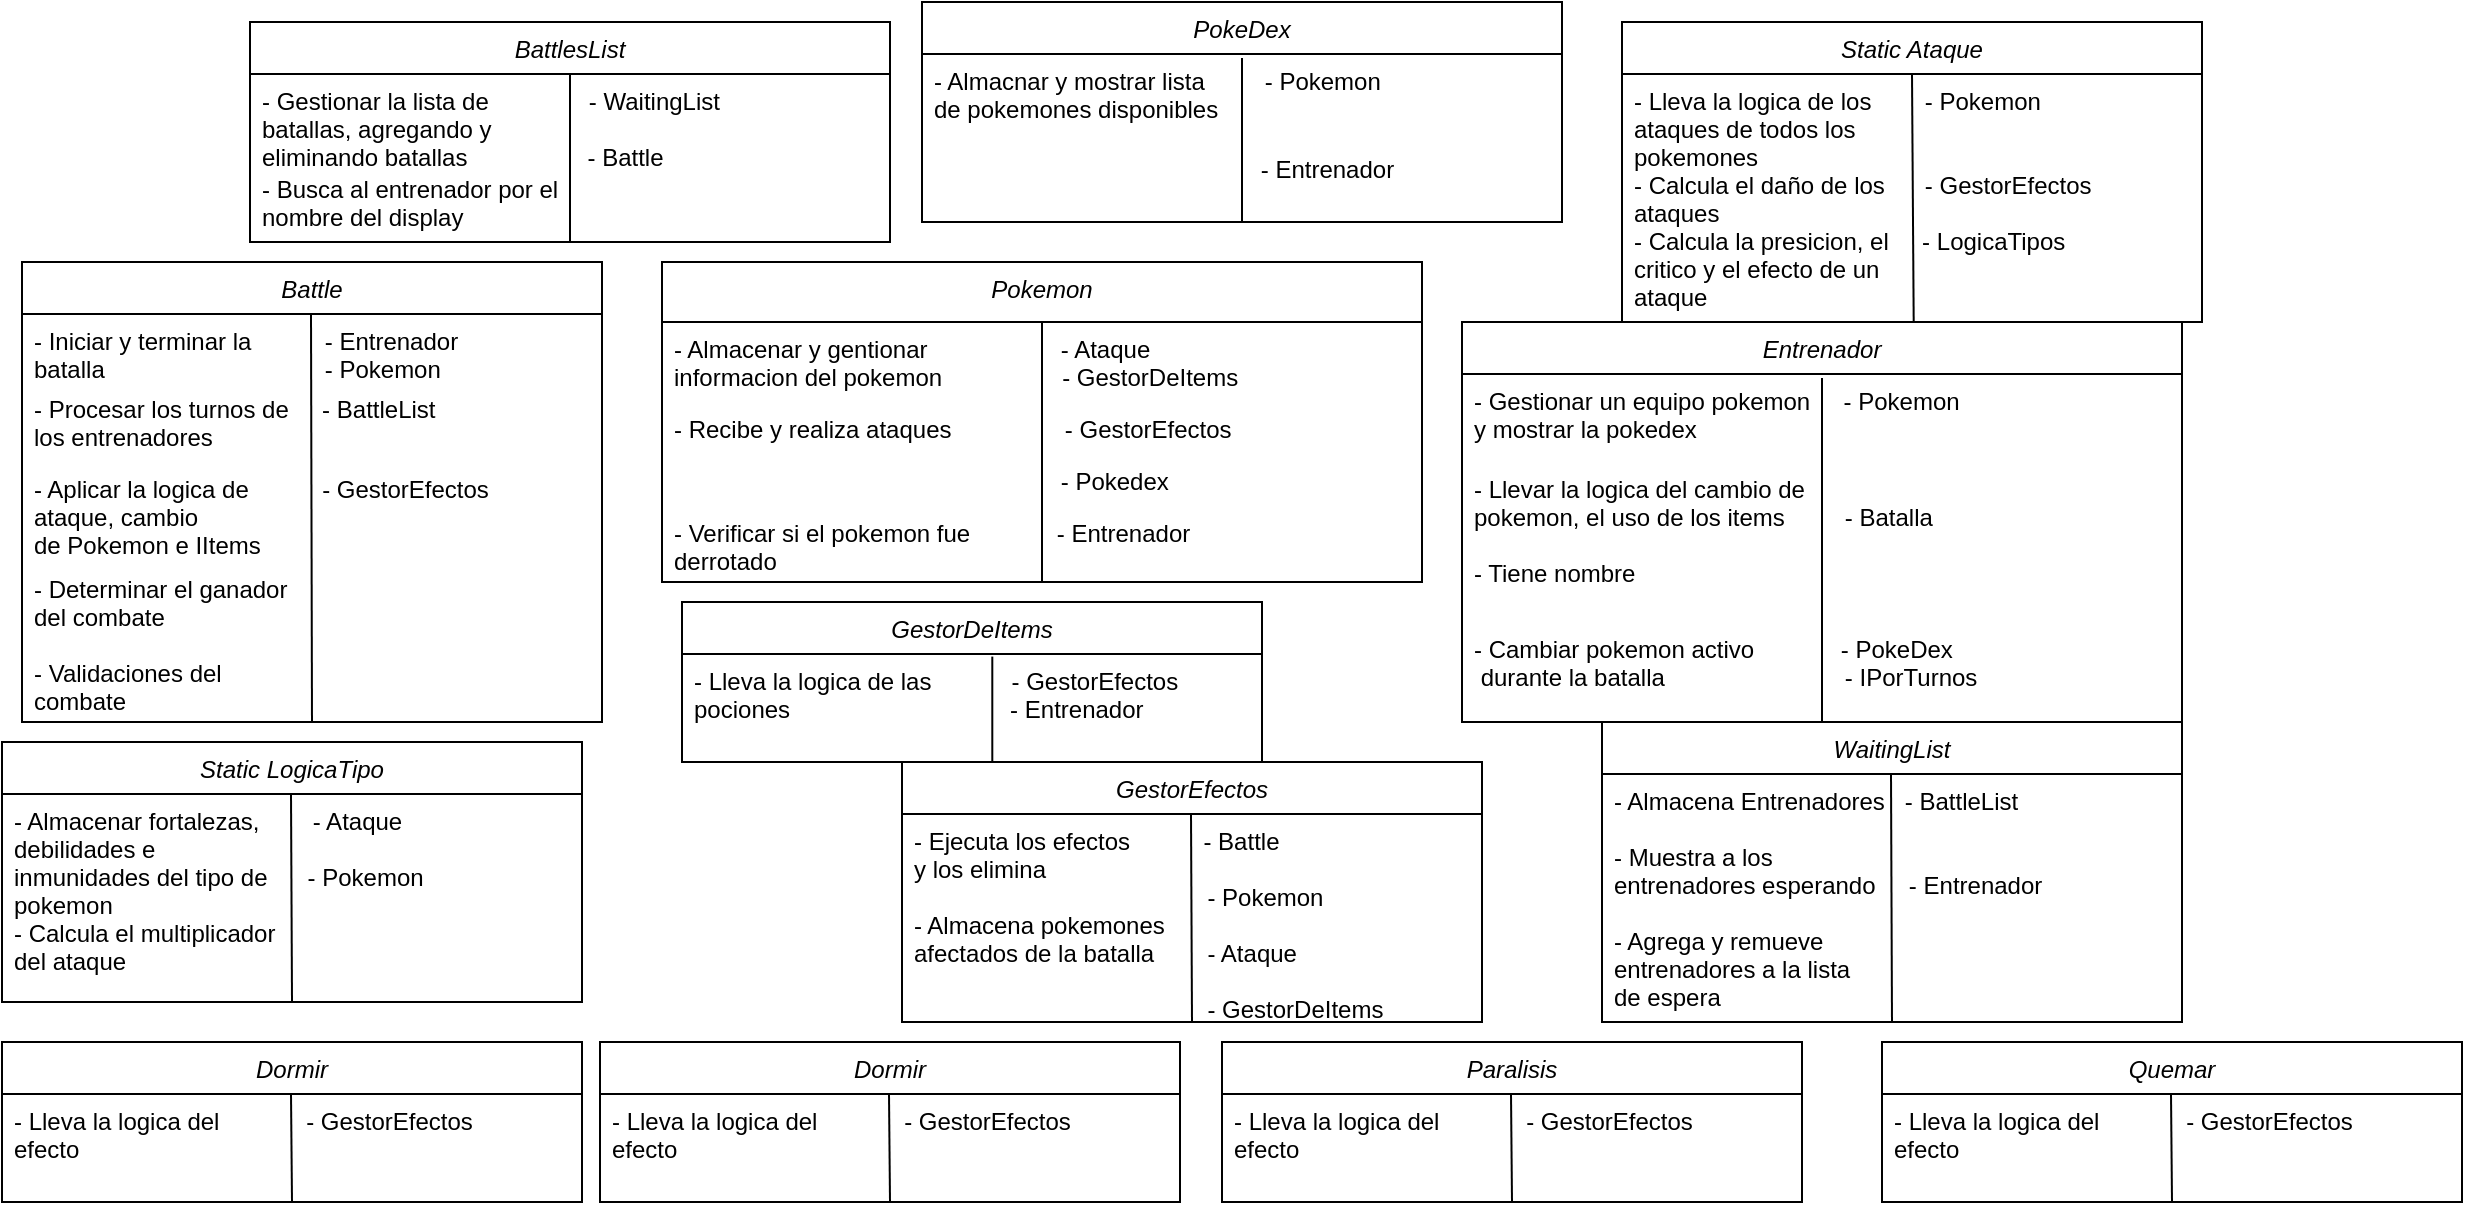 <mxfile version="24.7.17">
  <diagram id="C5RBs43oDa-KdzZeNtuy" name="Page-1">
    <mxGraphModel dx="2120" dy="639" grid="1" gridSize="10" guides="1" tooltips="1" connect="1" arrows="1" fold="1" page="1" pageScale="1" pageWidth="827" pageHeight="1169" math="0" shadow="0">
      <root>
        <mxCell id="WIyWlLk6GJQsqaUBKTNV-0" />
        <mxCell id="WIyWlLk6GJQsqaUBKTNV-1" parent="WIyWlLk6GJQsqaUBKTNV-0" />
        <mxCell id="zkfFHV4jXpPFQw0GAbJ--0" value="Pokemon" style="swimlane;fontStyle=2;align=center;verticalAlign=top;childLayout=stackLayout;horizontal=1;startSize=30;horizontalStack=0;resizeParent=1;resizeLast=0;collapsible=1;marginBottom=0;rounded=0;shadow=0;strokeWidth=1;" parent="WIyWlLk6GJQsqaUBKTNV-1" vertex="1">
          <mxGeometry x="300" y="170" width="380" height="160" as="geometry">
            <mxRectangle x="230" y="140" width="160" height="26" as="alternateBounds" />
          </mxGeometry>
        </mxCell>
        <mxCell id="zkfFHV4jXpPFQw0GAbJ--1" value="- Almacenar y gentionar                    - Ataque&#xa;informacion del pokemon                  - GestorDeItems                  " style="text;align=left;verticalAlign=top;spacingLeft=4;spacingRight=4;overflow=hidden;rotatable=0;points=[[0,0.5],[1,0.5]];portConstraint=eastwest;" parent="zkfFHV4jXpPFQw0GAbJ--0" vertex="1">
          <mxGeometry y="30" width="380" height="40" as="geometry" />
        </mxCell>
        <mxCell id="6fUTlpf4RYFusp5NiyDY-0" value="" style="endArrow=none;html=1;rounded=0;entryX=0.5;entryY=1;entryDx=0;entryDy=0;" parent="zkfFHV4jXpPFQw0GAbJ--0" target="zkfFHV4jXpPFQw0GAbJ--0" edge="1">
          <mxGeometry width="50" height="50" relative="1" as="geometry">
            <mxPoint x="190" y="30" as="sourcePoint" />
            <mxPoint x="144.5" y="116" as="targetPoint" />
          </mxGeometry>
        </mxCell>
        <mxCell id="zkfFHV4jXpPFQw0GAbJ--2" value="- Recibe y realiza ataques                 - GestorEfectos" style="text;align=left;verticalAlign=top;spacingLeft=4;spacingRight=4;overflow=hidden;rotatable=0;points=[[0,0.5],[1,0.5]];portConstraint=eastwest;rounded=0;shadow=0;html=0;" parent="zkfFHV4jXpPFQw0GAbJ--0" vertex="1">
          <mxGeometry y="70" width="380" height="26" as="geometry" />
        </mxCell>
        <mxCell id="zkfFHV4jXpPFQw0GAbJ--3" value="                                                          - Pokedex" style="text;align=left;verticalAlign=top;spacingLeft=4;spacingRight=4;overflow=hidden;rotatable=0;points=[[0,0.5],[1,0.5]];portConstraint=eastwest;rounded=0;shadow=0;html=0;" parent="zkfFHV4jXpPFQw0GAbJ--0" vertex="1">
          <mxGeometry y="96" width="380" height="26" as="geometry" />
        </mxCell>
        <mxCell id="zkfFHV4jXpPFQw0GAbJ--5" value="- Verificar si el pokemon fue             - Entrenador&#xa;derrotado" style="text;align=left;verticalAlign=top;spacingLeft=4;spacingRight=4;overflow=hidden;rotatable=0;points=[[0,0.5],[1,0.5]];portConstraint=eastwest;" parent="zkfFHV4jXpPFQw0GAbJ--0" vertex="1">
          <mxGeometry y="122" width="380" height="38" as="geometry" />
        </mxCell>
        <mxCell id="6fUTlpf4RYFusp5NiyDY-1" value="Static LogicaTipo" style="swimlane;fontStyle=2;align=center;verticalAlign=top;childLayout=stackLayout;horizontal=1;startSize=26;horizontalStack=0;resizeParent=1;resizeLast=0;collapsible=1;marginBottom=0;rounded=0;shadow=0;strokeWidth=1;" parent="WIyWlLk6GJQsqaUBKTNV-1" vertex="1">
          <mxGeometry x="-30" y="410" width="290" height="130" as="geometry">
            <mxRectangle x="230" y="140" width="160" height="26" as="alternateBounds" />
          </mxGeometry>
        </mxCell>
        <mxCell id="6fUTlpf4RYFusp5NiyDY-3" value="" style="endArrow=none;html=1;rounded=0;entryX=0.5;entryY=1;entryDx=0;entryDy=0;" parent="6fUTlpf4RYFusp5NiyDY-1" target="6fUTlpf4RYFusp5NiyDY-1" edge="1">
          <mxGeometry width="50" height="50" relative="1" as="geometry">
            <mxPoint x="144.5" y="26" as="sourcePoint" />
            <mxPoint x="144.5" y="116" as="targetPoint" />
          </mxGeometry>
        </mxCell>
        <mxCell id="6fUTlpf4RYFusp5NiyDY-2" value="- Almacenar fortalezas,        - Ataque    &#xa;debilidades e &#xa;inmunidades del tipo de      - Pokemon&#xa;pokemon &#xa;- Calcula el multiplicador&#xa;del ataque            " style="text;align=left;verticalAlign=top;spacingLeft=4;spacingRight=4;overflow=hidden;rotatable=0;points=[[0,0.5],[1,0.5]];portConstraint=eastwest;" parent="6fUTlpf4RYFusp5NiyDY-1" vertex="1">
          <mxGeometry y="26" width="290" height="104" as="geometry" />
        </mxCell>
        <mxCell id="6fUTlpf4RYFusp5NiyDY-7" value="Static Ataque" style="swimlane;fontStyle=2;align=center;verticalAlign=top;childLayout=stackLayout;horizontal=1;startSize=26;horizontalStack=0;resizeParent=1;resizeLast=0;collapsible=1;marginBottom=0;rounded=0;shadow=0;strokeWidth=1;" parent="WIyWlLk6GJQsqaUBKTNV-1" vertex="1">
          <mxGeometry x="780" y="50" width="290" height="150" as="geometry">
            <mxRectangle x="230" y="140" width="160" height="26" as="alternateBounds" />
          </mxGeometry>
        </mxCell>
        <mxCell id="6fUTlpf4RYFusp5NiyDY-9" value="" style="endArrow=none;html=1;rounded=0;entryX=0.5;entryY=1;entryDx=0;entryDy=0;" parent="6fUTlpf4RYFusp5NiyDY-7" target="6fUTlpf4RYFusp5NiyDY-7" edge="1" source="6fUTlpf4RYFusp5NiyDY-10">
          <mxGeometry width="50" height="50" relative="1" as="geometry">
            <mxPoint x="144.5" y="26" as="sourcePoint" />
            <mxPoint x="144.5" y="116" as="targetPoint" />
          </mxGeometry>
        </mxCell>
        <mxCell id="6fUTlpf4RYFusp5NiyDY-10" value="- Lleva la logica de los        - Pokemon&#xa;ataques de todos los &#xa;pokemones&#xa;- Calcula el daño de los      - GestorEfectos&#xa;ataques&#xa;- Calcula la presicion, el     - LogicaTipos&#xa;critico y el efecto de un &#xa;ataque&#xa;&#xa;" style="text;align=left;verticalAlign=top;spacingLeft=4;spacingRight=4;overflow=hidden;rotatable=0;points=[[0,0.5],[1,0.5]];portConstraint=eastwest;rounded=0;shadow=0;html=0;" parent="6fUTlpf4RYFusp5NiyDY-7" vertex="1">
          <mxGeometry y="26" width="290" height="124" as="geometry" />
        </mxCell>
        <mxCell id="8jYFOJme-qLX-y-gI76f-8" value="" style="endArrow=none;html=1;rounded=0;entryX=0.503;entryY=1.022;entryDx=0;entryDy=0;entryPerimeter=0;" edge="1" parent="6fUTlpf4RYFusp5NiyDY-7" target="6fUTlpf4RYFusp5NiyDY-10">
          <mxGeometry width="50" height="50" relative="1" as="geometry">
            <mxPoint x="145" y="26" as="sourcePoint" />
            <mxPoint x="145.5" y="130" as="targetPoint" />
          </mxGeometry>
        </mxCell>
        <mxCell id="6fUTlpf4RYFusp5NiyDY-19" value="Entrenador" style="swimlane;fontStyle=2;align=center;verticalAlign=top;childLayout=stackLayout;horizontal=1;startSize=26;horizontalStack=0;resizeParent=1;resizeLast=0;collapsible=1;marginBottom=0;rounded=0;shadow=0;strokeWidth=1;" parent="WIyWlLk6GJQsqaUBKTNV-1" vertex="1">
          <mxGeometry x="700" y="200" width="360" height="200" as="geometry">
            <mxRectangle x="230" y="140" width="160" height="26" as="alternateBounds" />
          </mxGeometry>
        </mxCell>
        <mxCell id="6fUTlpf4RYFusp5NiyDY-20" value="- Gestionar un equipo pokemon     - Pokemon&#xa;y mostrar la pokedex&#xa;" style="text;align=left;verticalAlign=top;spacingLeft=4;spacingRight=4;overflow=hidden;rotatable=0;points=[[0,0.5],[1,0.5]];portConstraint=eastwest;" parent="6fUTlpf4RYFusp5NiyDY-19" vertex="1">
          <mxGeometry y="26" width="360" height="44" as="geometry" />
        </mxCell>
        <mxCell id="6fUTlpf4RYFusp5NiyDY-21" value="" style="endArrow=none;html=1;rounded=0;entryX=0.5;entryY=1;entryDx=0;entryDy=0;" parent="6fUTlpf4RYFusp5NiyDY-19" target="6fUTlpf4RYFusp5NiyDY-19" edge="1">
          <mxGeometry width="50" height="50" relative="1" as="geometry">
            <mxPoint x="180" y="28" as="sourcePoint" />
            <mxPoint x="144.5" y="116" as="targetPoint" />
          </mxGeometry>
        </mxCell>
        <mxCell id="6fUTlpf4RYFusp5NiyDY-22" value="- Llevar la logica del cambio de&#xa;pokemon, el uso de los items         - Batalla&#xa;&#xa;- Tiene nombre" style="text;align=left;verticalAlign=top;spacingLeft=4;spacingRight=4;overflow=hidden;rotatable=0;points=[[0,0.5],[1,0.5]];portConstraint=eastwest;rounded=0;shadow=0;html=0;" parent="6fUTlpf4RYFusp5NiyDY-19" vertex="1">
          <mxGeometry y="70" width="360" height="80" as="geometry" />
        </mxCell>
        <mxCell id="6fUTlpf4RYFusp5NiyDY-23" value="- Cambiar pokemon activo             - PokeDex         &#xa; durante la batalla                           - IPorTurnos&#xa;" style="text;align=left;verticalAlign=top;spacingLeft=4;spacingRight=4;overflow=hidden;rotatable=0;points=[[0,0.5],[1,0.5]];portConstraint=eastwest;rounded=0;shadow=0;html=0;" parent="6fUTlpf4RYFusp5NiyDY-19" vertex="1">
          <mxGeometry y="150" width="360" height="40" as="geometry" />
        </mxCell>
        <mxCell id="6fUTlpf4RYFusp5NiyDY-31" value="Battle" style="swimlane;fontStyle=2;align=center;verticalAlign=top;childLayout=stackLayout;horizontal=1;startSize=26;horizontalStack=0;resizeParent=1;resizeLast=0;collapsible=1;marginBottom=0;rounded=0;shadow=0;strokeWidth=1;" parent="WIyWlLk6GJQsqaUBKTNV-1" vertex="1">
          <mxGeometry x="-20" y="170" width="290" height="230" as="geometry">
            <mxRectangle x="230" y="140" width="160" height="26" as="alternateBounds" />
          </mxGeometry>
        </mxCell>
        <mxCell id="6fUTlpf4RYFusp5NiyDY-33" value="" style="endArrow=none;html=1;rounded=0;entryX=0.5;entryY=1;entryDx=0;entryDy=0;" parent="6fUTlpf4RYFusp5NiyDY-31" target="6fUTlpf4RYFusp5NiyDY-31" edge="1">
          <mxGeometry width="50" height="50" relative="1" as="geometry">
            <mxPoint x="144.5" y="26" as="sourcePoint" />
            <mxPoint x="144.5" y="116" as="targetPoint" />
          </mxGeometry>
        </mxCell>
        <mxCell id="6fUTlpf4RYFusp5NiyDY-32" value="- Iniciar y terminar la           - Entrenador &#xa;batalla                                 - Pokemon " style="text;align=left;verticalAlign=top;spacingLeft=4;spacingRight=4;overflow=hidden;rotatable=0;points=[[0,0.5],[1,0.5]];portConstraint=eastwest;" parent="6fUTlpf4RYFusp5NiyDY-31" vertex="1">
          <mxGeometry y="26" width="290" height="34" as="geometry" />
        </mxCell>
        <mxCell id="6fUTlpf4RYFusp5NiyDY-34" value="- Procesar los turnos de     - BattleList&#xa;los entrenadores               " style="text;align=left;verticalAlign=top;spacingLeft=4;spacingRight=4;overflow=hidden;rotatable=0;points=[[0,0.5],[1,0.5]];portConstraint=eastwest;rounded=0;shadow=0;html=0;" parent="6fUTlpf4RYFusp5NiyDY-31" vertex="1">
          <mxGeometry y="60" width="290" height="40" as="geometry" />
        </mxCell>
        <mxCell id="6fUTlpf4RYFusp5NiyDY-35" value="- Aplicar la logica de           - GestorEfectos&#xa;ataque, cambio&#xa;de Pokemon e IItems" style="text;align=left;verticalAlign=top;spacingLeft=4;spacingRight=4;overflow=hidden;rotatable=0;points=[[0,0.5],[1,0.5]];portConstraint=eastwest;rounded=0;shadow=0;html=0;" parent="6fUTlpf4RYFusp5NiyDY-31" vertex="1">
          <mxGeometry y="100" width="290" height="50" as="geometry" />
        </mxCell>
        <mxCell id="6fUTlpf4RYFusp5NiyDY-36" value="- Determinar el ganador&#xa;del combate&#xa;&#xa;- Validaciones del &#xa;combate&#xa;" style="text;align=left;verticalAlign=top;spacingLeft=4;spacingRight=4;overflow=hidden;rotatable=0;points=[[0,0.5],[1,0.5]];portConstraint=eastwest;" parent="6fUTlpf4RYFusp5NiyDY-31" vertex="1">
          <mxGeometry y="150" width="290" height="80" as="geometry" />
        </mxCell>
        <mxCell id="6fUTlpf4RYFusp5NiyDY-13" value="BattlesList" style="swimlane;fontStyle=2;align=center;verticalAlign=top;childLayout=stackLayout;horizontal=1;startSize=26;horizontalStack=0;resizeParent=1;resizeLast=0;collapsible=1;marginBottom=0;rounded=0;shadow=0;strokeWidth=1;" parent="WIyWlLk6GJQsqaUBKTNV-1" vertex="1">
          <mxGeometry x="94" y="50" width="320" height="110" as="geometry">
            <mxRectangle x="230" y="140" width="160" height="26" as="alternateBounds" />
          </mxGeometry>
        </mxCell>
        <mxCell id="6fUTlpf4RYFusp5NiyDY-15" value="" style="endArrow=none;html=1;rounded=0;entryX=0.5;entryY=1;entryDx=0;entryDy=0;" parent="6fUTlpf4RYFusp5NiyDY-13" target="6fUTlpf4RYFusp5NiyDY-13" edge="1">
          <mxGeometry width="50" height="50" relative="1" as="geometry">
            <mxPoint x="160" y="26" as="sourcePoint" />
            <mxPoint x="144.5" y="116" as="targetPoint" />
          </mxGeometry>
        </mxCell>
        <mxCell id="6fUTlpf4RYFusp5NiyDY-14" value="- Gestionar la lista de               - WaitingList&#xa;batallas, agregando y &#xa;eliminando batallas                  - Battle" style="text;align=left;verticalAlign=top;spacingLeft=4;spacingRight=4;overflow=hidden;rotatable=0;points=[[0,0.5],[1,0.5]];portConstraint=eastwest;" parent="6fUTlpf4RYFusp5NiyDY-13" vertex="1">
          <mxGeometry y="26" width="320" height="44" as="geometry" />
        </mxCell>
        <mxCell id="6fUTlpf4RYFusp5NiyDY-16" value="- Busca al entrenador por el&#xa;nombre del display" style="text;align=left;verticalAlign=top;spacingLeft=4;spacingRight=4;overflow=hidden;rotatable=0;points=[[0,0.5],[1,0.5]];portConstraint=eastwest;rounded=0;shadow=0;html=0;" parent="6fUTlpf4RYFusp5NiyDY-13" vertex="1">
          <mxGeometry y="70" width="320" height="40" as="geometry" />
        </mxCell>
        <mxCell id="46vqmNXSLOu3TlP1rHBQ-2" value="PokeDex" style="swimlane;fontStyle=2;align=center;verticalAlign=top;childLayout=stackLayout;horizontal=1;startSize=26;horizontalStack=0;resizeParent=1;resizeLast=0;collapsible=1;marginBottom=0;rounded=0;shadow=0;strokeWidth=1;" parent="WIyWlLk6GJQsqaUBKTNV-1" vertex="1">
          <mxGeometry x="430" y="40" width="320" height="110" as="geometry">
            <mxRectangle x="230" y="140" width="160" height="26" as="alternateBounds" />
          </mxGeometry>
        </mxCell>
        <mxCell id="46vqmNXSLOu3TlP1rHBQ-3" value="- Almacnar y mostrar lista         - Pokemon &#xa;de pokemones disponibles" style="text;align=left;verticalAlign=top;spacingLeft=4;spacingRight=4;overflow=hidden;rotatable=0;points=[[0,0.5],[1,0.5]];portConstraint=eastwest;" parent="46vqmNXSLOu3TlP1rHBQ-2" vertex="1">
          <mxGeometry y="26" width="320" height="44" as="geometry" />
        </mxCell>
        <mxCell id="46vqmNXSLOu3TlP1rHBQ-4" value="" style="endArrow=none;html=1;rounded=0;entryX=0.5;entryY=1;entryDx=0;entryDy=0;" parent="46vqmNXSLOu3TlP1rHBQ-2" target="46vqmNXSLOu3TlP1rHBQ-2" edge="1">
          <mxGeometry width="50" height="50" relative="1" as="geometry">
            <mxPoint x="160" y="28" as="sourcePoint" />
            <mxPoint x="144.5" y="116" as="targetPoint" />
          </mxGeometry>
        </mxCell>
        <mxCell id="46vqmNXSLOu3TlP1rHBQ-5" value="                                                 - Entrenador" style="text;align=left;verticalAlign=top;spacingLeft=4;spacingRight=4;overflow=hidden;rotatable=0;points=[[0,0.5],[1,0.5]];portConstraint=eastwest;rounded=0;shadow=0;html=0;" parent="46vqmNXSLOu3TlP1rHBQ-2" vertex="1">
          <mxGeometry y="70" width="320" height="40" as="geometry" />
        </mxCell>
        <mxCell id="8jYFOJme-qLX-y-gI76f-1" value="GestorDeItems" style="swimlane;fontStyle=2;align=center;verticalAlign=top;childLayout=stackLayout;horizontal=1;startSize=26;horizontalStack=0;resizeParent=1;resizeLast=0;collapsible=1;marginBottom=0;rounded=0;shadow=0;strokeWidth=1;" vertex="1" parent="WIyWlLk6GJQsqaUBKTNV-1">
          <mxGeometry x="310" y="340" width="290" height="80" as="geometry">
            <mxRectangle x="230" y="140" width="160" height="26" as="alternateBounds" />
          </mxGeometry>
        </mxCell>
        <mxCell id="8jYFOJme-qLX-y-gI76f-2" value="" style="endArrow=none;html=1;rounded=0;entryX=0.5;entryY=1;entryDx=0;entryDy=0;" edge="1" parent="8jYFOJme-qLX-y-gI76f-1" source="8jYFOJme-qLX-y-gI76f-3" target="8jYFOJme-qLX-y-gI76f-1">
          <mxGeometry width="50" height="50" relative="1" as="geometry">
            <mxPoint x="144.5" y="26" as="sourcePoint" />
            <mxPoint x="144.5" y="116" as="targetPoint" />
          </mxGeometry>
        </mxCell>
        <mxCell id="8jYFOJme-qLX-y-gI76f-3" value="- Lleva la logica de las            - GestorEfectos&#xa;pociones                                 - Entrenador&#xa;&#xa;" style="text;align=left;verticalAlign=top;spacingLeft=4;spacingRight=4;overflow=hidden;rotatable=0;points=[[0,0.5],[1,0.5]];portConstraint=eastwest;rounded=0;shadow=0;html=0;" vertex="1" parent="8jYFOJme-qLX-y-gI76f-1">
          <mxGeometry y="26" width="290" height="54" as="geometry" />
        </mxCell>
        <mxCell id="8jYFOJme-qLX-y-gI76f-7" value="" style="endArrow=none;html=1;rounded=0;entryX=0.535;entryY=0.999;entryDx=0;entryDy=0;entryPerimeter=0;exitX=0.535;exitY=0.024;exitDx=0;exitDy=0;exitPerimeter=0;" edge="1" parent="8jYFOJme-qLX-y-gI76f-1" source="8jYFOJme-qLX-y-gI76f-3" target="8jYFOJme-qLX-y-gI76f-3">
          <mxGeometry width="50" height="50" relative="1" as="geometry">
            <mxPoint x="-80" y="23" as="sourcePoint" />
            <mxPoint x="-79.5" y="127" as="targetPoint" />
          </mxGeometry>
        </mxCell>
        <mxCell id="8jYFOJme-qLX-y-gI76f-9" value="GestorEfectos" style="swimlane;fontStyle=2;align=center;verticalAlign=top;childLayout=stackLayout;horizontal=1;startSize=26;horizontalStack=0;resizeParent=1;resizeLast=0;collapsible=1;marginBottom=0;rounded=0;shadow=0;strokeWidth=1;" vertex="1" parent="WIyWlLk6GJQsqaUBKTNV-1">
          <mxGeometry x="420" y="420" width="290" height="130" as="geometry">
            <mxRectangle x="230" y="140" width="160" height="26" as="alternateBounds" />
          </mxGeometry>
        </mxCell>
        <mxCell id="8jYFOJme-qLX-y-gI76f-10" value="" style="endArrow=none;html=1;rounded=0;entryX=0.5;entryY=1;entryDx=0;entryDy=0;" edge="1" parent="8jYFOJme-qLX-y-gI76f-9" target="8jYFOJme-qLX-y-gI76f-9">
          <mxGeometry width="50" height="50" relative="1" as="geometry">
            <mxPoint x="144.5" y="26" as="sourcePoint" />
            <mxPoint x="144.5" y="116" as="targetPoint" />
          </mxGeometry>
        </mxCell>
        <mxCell id="8jYFOJme-qLX-y-gI76f-11" value="- Ejecuta los efectos           - Battle&#xa;y los elimina&#xa;                                            - Pokemon&#xa;- Almacena pokemones&#xa;afectados de la batalla        - Ataque&#xa; &#xa;                                            - GestorDeItems&#xa;" style="text;align=left;verticalAlign=top;spacingLeft=4;spacingRight=4;overflow=hidden;rotatable=0;points=[[0,0.5],[1,0.5]];portConstraint=eastwest;" vertex="1" parent="8jYFOJme-qLX-y-gI76f-9">
          <mxGeometry y="26" width="290" height="104" as="geometry" />
        </mxCell>
        <mxCell id="8jYFOJme-qLX-y-gI76f-12" value="WaitingList" style="swimlane;fontStyle=2;align=center;verticalAlign=top;childLayout=stackLayout;horizontal=1;startSize=26;horizontalStack=0;resizeParent=1;resizeLast=0;collapsible=1;marginBottom=0;rounded=0;shadow=0;strokeWidth=1;" vertex="1" parent="WIyWlLk6GJQsqaUBKTNV-1">
          <mxGeometry x="770" y="400" width="290" height="150" as="geometry">
            <mxRectangle x="230" y="140" width="160" height="26" as="alternateBounds" />
          </mxGeometry>
        </mxCell>
        <mxCell id="8jYFOJme-qLX-y-gI76f-13" value="" style="endArrow=none;html=1;rounded=0;entryX=0.5;entryY=1;entryDx=0;entryDy=0;" edge="1" parent="8jYFOJme-qLX-y-gI76f-12" target="8jYFOJme-qLX-y-gI76f-12">
          <mxGeometry width="50" height="50" relative="1" as="geometry">
            <mxPoint x="144.5" y="26" as="sourcePoint" />
            <mxPoint x="144.5" y="116" as="targetPoint" />
          </mxGeometry>
        </mxCell>
        <mxCell id="8jYFOJme-qLX-y-gI76f-14" value="- Almacena Entrenadores   - BattleList&#xa;&#xa;- Muestra a los &#xa;entrenadores esperando     - Entrenador&#xa;&#xa;- Agrega y remueve &#xa;entrenadores a la lista&#xa;de espera       " style="text;align=left;verticalAlign=top;spacingLeft=4;spacingRight=4;overflow=hidden;rotatable=0;points=[[0,0.5],[1,0.5]];portConstraint=eastwest;" vertex="1" parent="8jYFOJme-qLX-y-gI76f-12">
          <mxGeometry y="26" width="290" height="124" as="geometry" />
        </mxCell>
        <mxCell id="8jYFOJme-qLX-y-gI76f-15" value="Dormir" style="swimlane;fontStyle=2;align=center;verticalAlign=top;childLayout=stackLayout;horizontal=1;startSize=26;horizontalStack=0;resizeParent=1;resizeLast=0;collapsible=1;marginBottom=0;rounded=0;shadow=0;strokeWidth=1;" vertex="1" parent="WIyWlLk6GJQsqaUBKTNV-1">
          <mxGeometry x="-30" y="560" width="290" height="80" as="geometry">
            <mxRectangle x="230" y="140" width="160" height="26" as="alternateBounds" />
          </mxGeometry>
        </mxCell>
        <mxCell id="8jYFOJme-qLX-y-gI76f-16" value="" style="endArrow=none;html=1;rounded=0;entryX=0.5;entryY=1;entryDx=0;entryDy=0;" edge="1" parent="8jYFOJme-qLX-y-gI76f-15" target="8jYFOJme-qLX-y-gI76f-15">
          <mxGeometry width="50" height="50" relative="1" as="geometry">
            <mxPoint x="144.5" y="26" as="sourcePoint" />
            <mxPoint x="144.5" y="116" as="targetPoint" />
          </mxGeometry>
        </mxCell>
        <mxCell id="8jYFOJme-qLX-y-gI76f-17" value="- Lleva la logica del             - GestorEfectos&#xa;efecto" style="text;align=left;verticalAlign=top;spacingLeft=4;spacingRight=4;overflow=hidden;rotatable=0;points=[[0,0.5],[1,0.5]];portConstraint=eastwest;" vertex="1" parent="8jYFOJme-qLX-y-gI76f-15">
          <mxGeometry y="26" width="290" height="54" as="geometry" />
        </mxCell>
        <mxCell id="8jYFOJme-qLX-y-gI76f-18" value="Paralisis" style="swimlane;fontStyle=2;align=center;verticalAlign=top;childLayout=stackLayout;horizontal=1;startSize=26;horizontalStack=0;resizeParent=1;resizeLast=0;collapsible=1;marginBottom=0;rounded=0;shadow=0;strokeWidth=1;" vertex="1" parent="WIyWlLk6GJQsqaUBKTNV-1">
          <mxGeometry x="580" y="560" width="290" height="80" as="geometry">
            <mxRectangle x="230" y="140" width="160" height="26" as="alternateBounds" />
          </mxGeometry>
        </mxCell>
        <mxCell id="8jYFOJme-qLX-y-gI76f-19" value="" style="endArrow=none;html=1;rounded=0;entryX=0.5;entryY=1;entryDx=0;entryDy=0;" edge="1" parent="8jYFOJme-qLX-y-gI76f-18" target="8jYFOJme-qLX-y-gI76f-18">
          <mxGeometry width="50" height="50" relative="1" as="geometry">
            <mxPoint x="144.5" y="26" as="sourcePoint" />
            <mxPoint x="144.5" y="116" as="targetPoint" />
          </mxGeometry>
        </mxCell>
        <mxCell id="8jYFOJme-qLX-y-gI76f-20" value="- Lleva la logica del             - GestorEfectos&#xa;efecto" style="text;align=left;verticalAlign=top;spacingLeft=4;spacingRight=4;overflow=hidden;rotatable=0;points=[[0,0.5],[1,0.5]];portConstraint=eastwest;" vertex="1" parent="8jYFOJme-qLX-y-gI76f-18">
          <mxGeometry y="26" width="290" height="54" as="geometry" />
        </mxCell>
        <mxCell id="8jYFOJme-qLX-y-gI76f-21" value="Dormir" style="swimlane;fontStyle=2;align=center;verticalAlign=top;childLayout=stackLayout;horizontal=1;startSize=26;horizontalStack=0;resizeParent=1;resizeLast=0;collapsible=1;marginBottom=0;rounded=0;shadow=0;strokeWidth=1;" vertex="1" parent="WIyWlLk6GJQsqaUBKTNV-1">
          <mxGeometry x="269" y="560" width="290" height="80" as="geometry">
            <mxRectangle x="230" y="140" width="160" height="26" as="alternateBounds" />
          </mxGeometry>
        </mxCell>
        <mxCell id="8jYFOJme-qLX-y-gI76f-22" value="" style="endArrow=none;html=1;rounded=0;entryX=0.5;entryY=1;entryDx=0;entryDy=0;" edge="1" parent="8jYFOJme-qLX-y-gI76f-21" target="8jYFOJme-qLX-y-gI76f-21">
          <mxGeometry width="50" height="50" relative="1" as="geometry">
            <mxPoint x="144.5" y="26" as="sourcePoint" />
            <mxPoint x="144.5" y="116" as="targetPoint" />
          </mxGeometry>
        </mxCell>
        <mxCell id="8jYFOJme-qLX-y-gI76f-23" value="- Lleva la logica del             - GestorEfectos&#xa;efecto" style="text;align=left;verticalAlign=top;spacingLeft=4;spacingRight=4;overflow=hidden;rotatable=0;points=[[0,0.5],[1,0.5]];portConstraint=eastwest;" vertex="1" parent="8jYFOJme-qLX-y-gI76f-21">
          <mxGeometry y="26" width="290" height="54" as="geometry" />
        </mxCell>
        <mxCell id="8jYFOJme-qLX-y-gI76f-24" value="Quemar" style="swimlane;fontStyle=2;align=center;verticalAlign=top;childLayout=stackLayout;horizontal=1;startSize=26;horizontalStack=0;resizeParent=1;resizeLast=0;collapsible=1;marginBottom=0;rounded=0;shadow=0;strokeWidth=1;" vertex="1" parent="WIyWlLk6GJQsqaUBKTNV-1">
          <mxGeometry x="910" y="560" width="290" height="80" as="geometry">
            <mxRectangle x="230" y="140" width="160" height="26" as="alternateBounds" />
          </mxGeometry>
        </mxCell>
        <mxCell id="8jYFOJme-qLX-y-gI76f-25" value="" style="endArrow=none;html=1;rounded=0;entryX=0.5;entryY=1;entryDx=0;entryDy=0;" edge="1" parent="8jYFOJme-qLX-y-gI76f-24" target="8jYFOJme-qLX-y-gI76f-24">
          <mxGeometry width="50" height="50" relative="1" as="geometry">
            <mxPoint x="144.5" y="26" as="sourcePoint" />
            <mxPoint x="144.5" y="116" as="targetPoint" />
          </mxGeometry>
        </mxCell>
        <mxCell id="8jYFOJme-qLX-y-gI76f-26" value="- Lleva la logica del             - GestorEfectos&#xa;efecto" style="text;align=left;verticalAlign=top;spacingLeft=4;spacingRight=4;overflow=hidden;rotatable=0;points=[[0,0.5],[1,0.5]];portConstraint=eastwest;" vertex="1" parent="8jYFOJme-qLX-y-gI76f-24">
          <mxGeometry y="26" width="290" height="54" as="geometry" />
        </mxCell>
      </root>
    </mxGraphModel>
  </diagram>
</mxfile>
